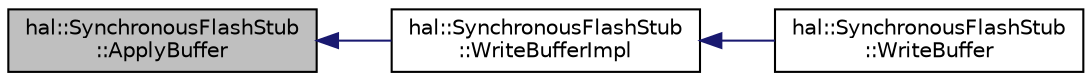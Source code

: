 digraph "hal::SynchronousFlashStub::ApplyBuffer"
{
 // INTERACTIVE_SVG=YES
  edge [fontname="Helvetica",fontsize="10",labelfontname="Helvetica",labelfontsize="10"];
  node [fontname="Helvetica",fontsize="10",shape=record];
  rankdir="LR";
  Node10 [label="hal::SynchronousFlashStub\l::ApplyBuffer",height=0.2,width=0.4,color="black", fillcolor="grey75", style="filled", fontcolor="black"];
  Node10 -> Node11 [dir="back",color="midnightblue",fontsize="10",style="solid",fontname="Helvetica"];
  Node11 [label="hal::SynchronousFlashStub\l::WriteBufferImpl",height=0.2,width=0.4,color="black", fillcolor="white", style="filled",URL="$d8/d61/classhal_1_1_synchronous_flash_stub.html#a04502ff6e6fe05ae080fe36f679ecf51"];
  Node11 -> Node12 [dir="back",color="midnightblue",fontsize="10",style="solid",fontname="Helvetica"];
  Node12 [label="hal::SynchronousFlashStub\l::WriteBuffer",height=0.2,width=0.4,color="black", fillcolor="white", style="filled",URL="$d8/d61/classhal_1_1_synchronous_flash_stub.html#ab75861ff4e6f8ec3ea3e1ad69493ecb4"];
}
